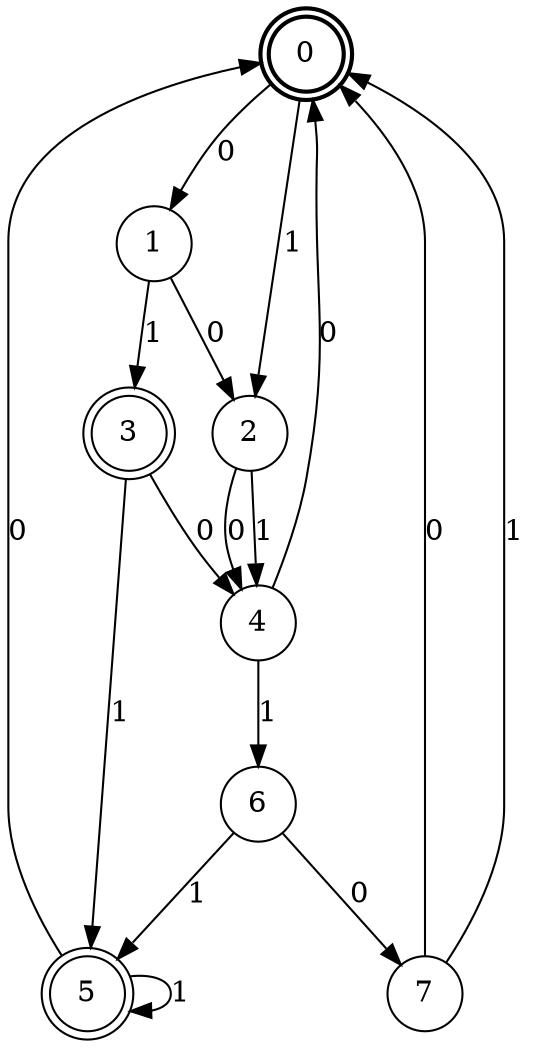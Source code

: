 digraph Automat {
    node [shape = circle];
    0 [style = "bold"];
    0 [peripheries=2]
    0 -> 1 [label = "0"];
    0 -> 2 [label = "1"];
    1 -> 2 [label = "0"];
    1 -> 3 [label = "1"];
    2 -> 4 [label = "0"];
    2 -> 4 [label = "1"];
    3 [peripheries=2]
    3 -> 4 [label = "0"];
    3 -> 5 [label = "1"];
    4 -> 0 [label = "0"];
    4 -> 6 [label = "1"];
    5 [peripheries=2]
    5 -> 0 [label = "0"];
    5 -> 5 [label = "1"];
    6 -> 7 [label = "0"];
    6 -> 5 [label = "1"];
    7 -> 0 [label = "0"];
    7 -> 0 [label = "1"];
}
